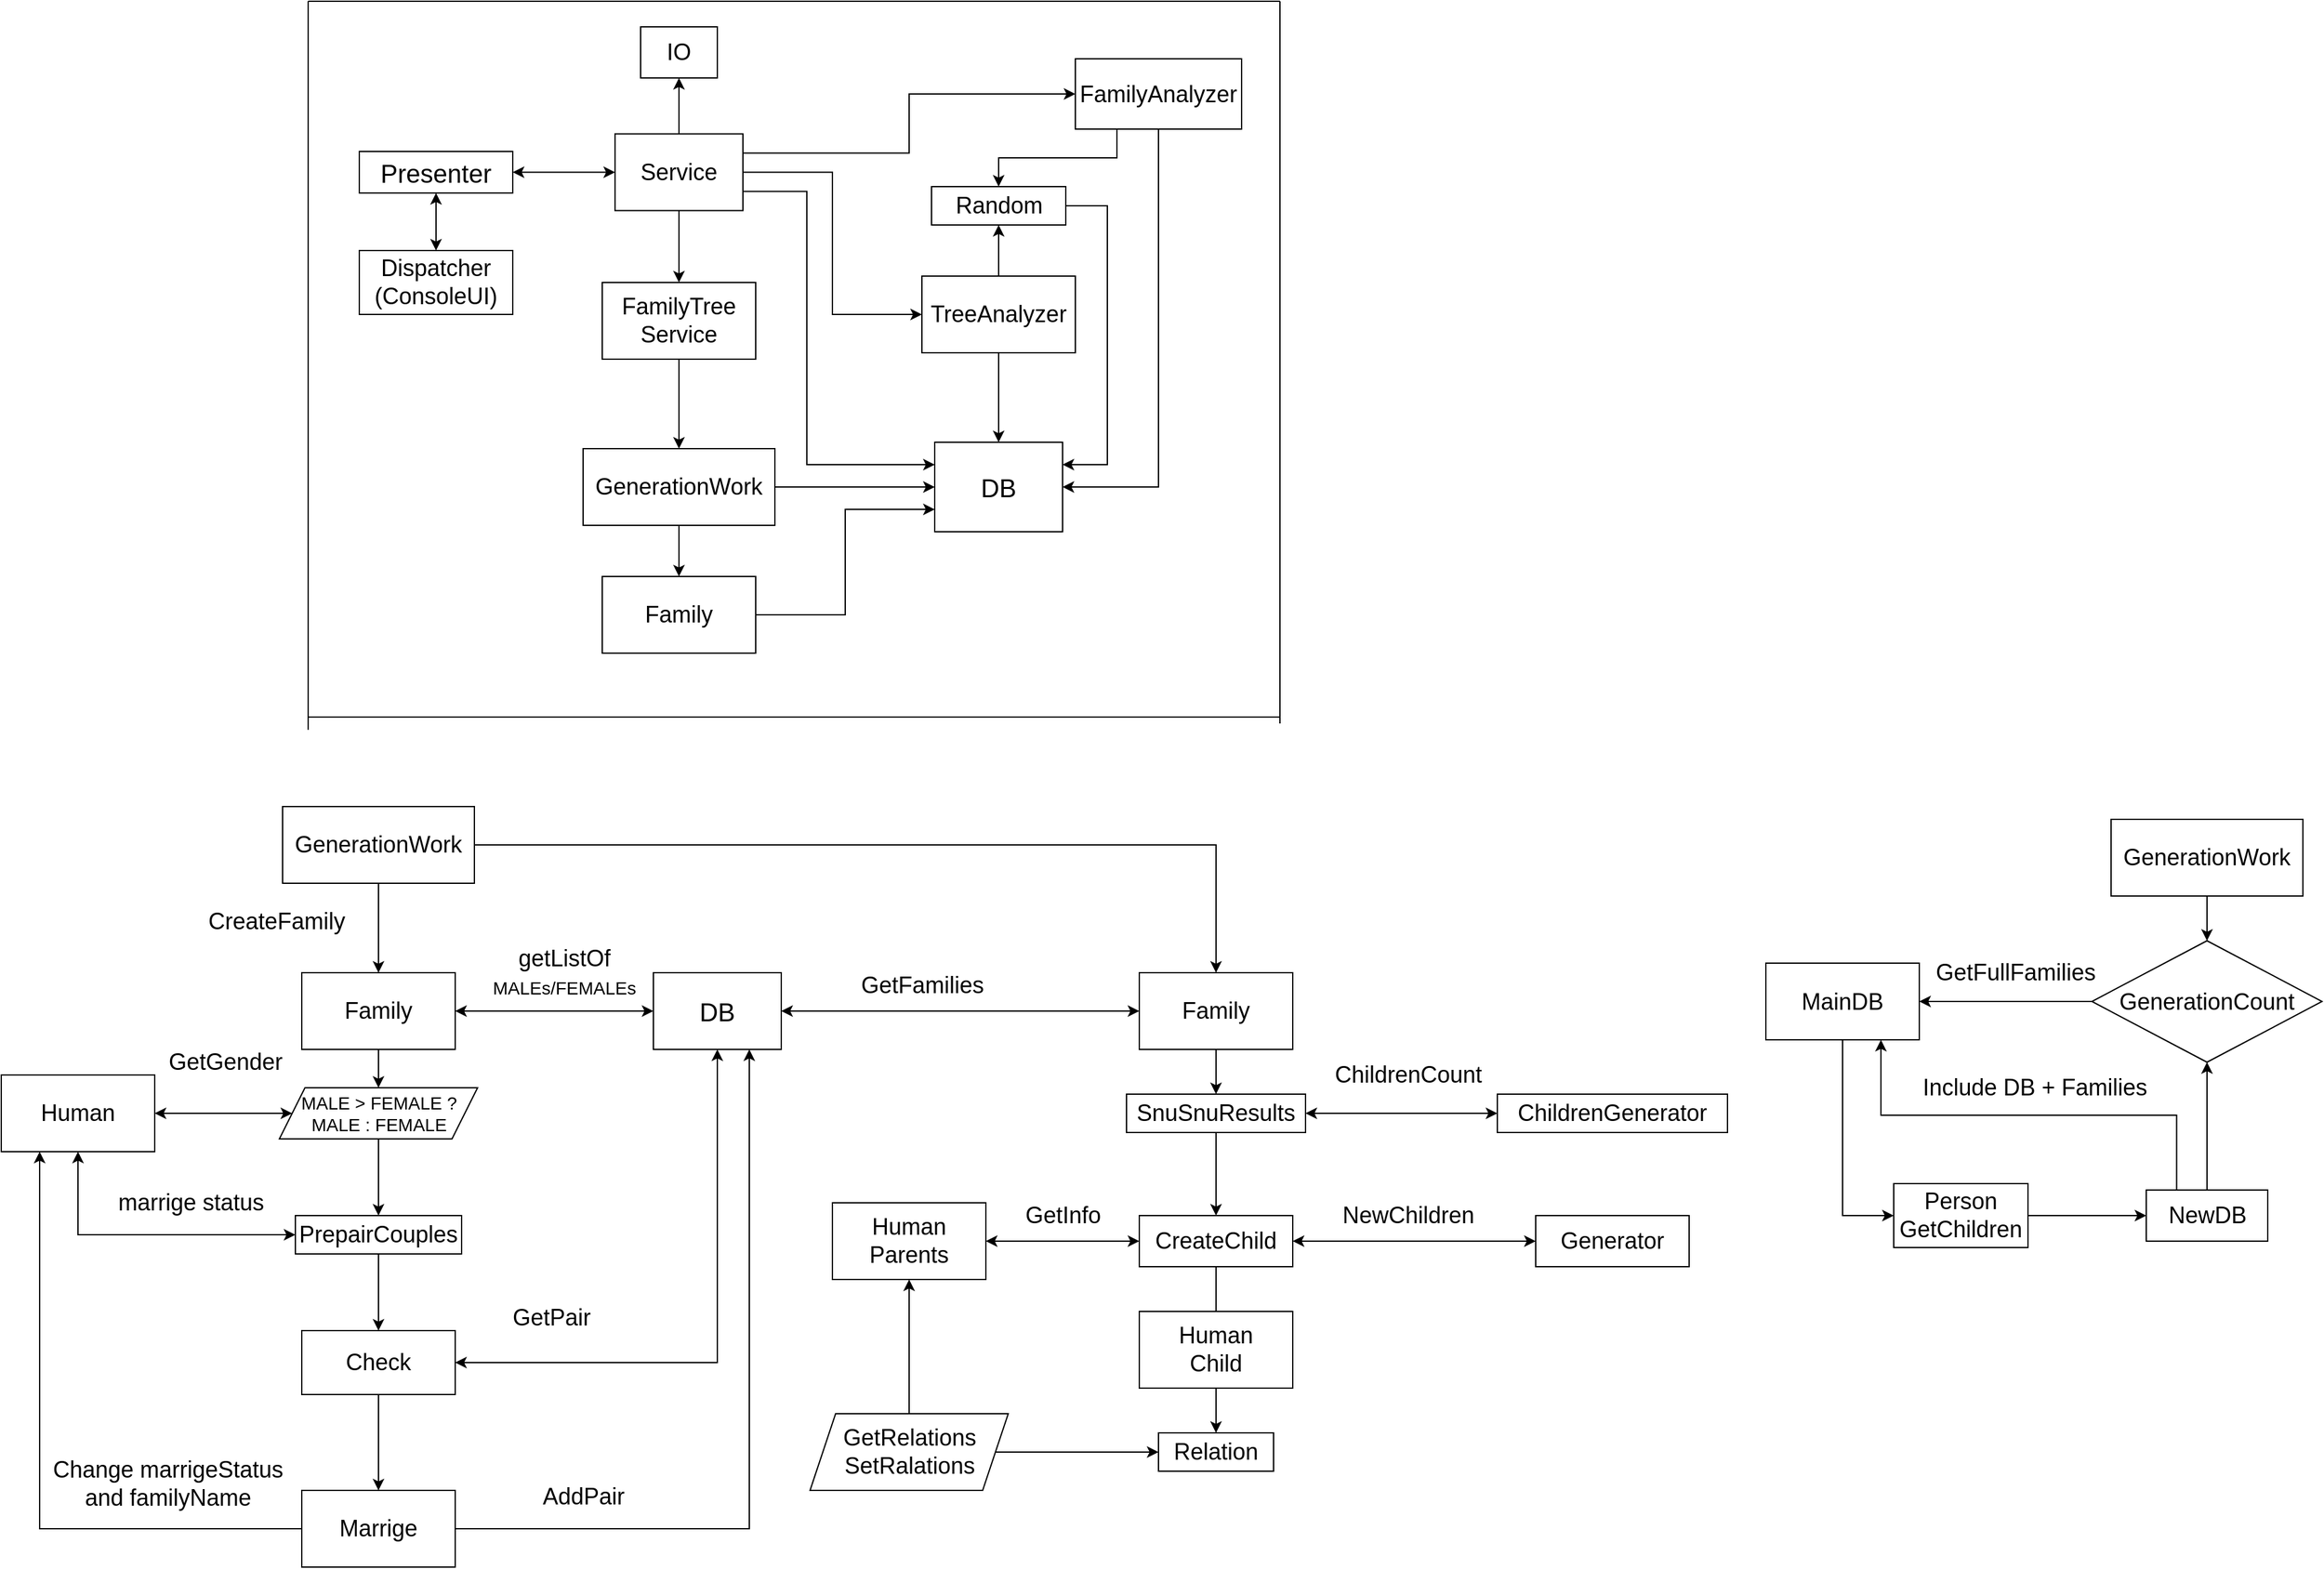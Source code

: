 <mxfile version="20.3.0" type="device"><diagram id="sWxpZdg-Qn_UvIfLJeyk" name="Страница 1"><mxGraphModel dx="2858" dy="1236" grid="1" gridSize="10" guides="1" tooltips="1" connect="1" arrows="1" fold="1" page="1" pageScale="1" pageWidth="827" pageHeight="1169" math="0" shadow="0"><root><mxCell id="0"/><mxCell id="1" parent="0"/><mxCell id="qY1IMnybDkclvOzWJpeO-68" style="edgeStyle=orthogonalEdgeStyle;rounded=0;orthogonalLoop=1;jettySize=auto;html=1;entryX=0.5;entryY=0;entryDx=0;entryDy=0;fontSize=18;elbow=vertical;" parent="1" source="qY1IMnybDkclvOzWJpeO-66" target="qY1IMnybDkclvOzWJpeO-67" edge="1"><mxGeometry relative="1" as="geometry"/></mxCell><mxCell id="qY1IMnybDkclvOzWJpeO-100" style="edgeStyle=orthogonalEdgeStyle;rounded=0;orthogonalLoop=1;jettySize=auto;html=1;fontSize=18;elbow=vertical;entryX=0.5;entryY=0;entryDx=0;entryDy=0;" parent="1" source="qY1IMnybDkclvOzWJpeO-66" target="qY1IMnybDkclvOzWJpeO-101" edge="1"><mxGeometry relative="1" as="geometry"><mxPoint x="600" y="740" as="targetPoint"/></mxGeometry></mxCell><mxCell id="qY1IMnybDkclvOzWJpeO-66" value="&lt;font style=&quot;font-size: 18px;&quot;&gt;GenerationWork&lt;/font&gt;" style="whiteSpace=wrap;html=1;rounded=0;" parent="1" vertex="1"><mxGeometry x="-60" y="670" width="150" height="60" as="geometry"/></mxCell><mxCell id="qY1IMnybDkclvOzWJpeO-78" value="" style="edgeStyle=orthogonalEdgeStyle;rounded=0;orthogonalLoop=1;jettySize=auto;html=1;fontSize=14;elbow=vertical;" parent="1" source="qY1IMnybDkclvOzWJpeO-67" target="qY1IMnybDkclvOzWJpeO-77" edge="1"><mxGeometry relative="1" as="geometry"/></mxCell><mxCell id="qY1IMnybDkclvOzWJpeO-67" value="&lt;font style=&quot;font-size: 18px;&quot;&gt;Family&lt;/font&gt;" style="whiteSpace=wrap;html=1;rounded=0;" parent="1" vertex="1"><mxGeometry x="-45" y="800" width="120" height="60" as="geometry"/></mxCell><mxCell id="qY1IMnybDkclvOzWJpeO-69" value="CreateFamily" style="text;html=1;align=center;verticalAlign=middle;resizable=0;points=[];autosize=1;strokeColor=none;fillColor=none;fontSize=18;" parent="1" vertex="1"><mxGeometry x="-130" y="740" width="130" height="40" as="geometry"/></mxCell><mxCell id="qY1IMnybDkclvOzWJpeO-70" value="&lt;font style=&quot;font-size: 20px;&quot;&gt;DB&lt;br&gt;&lt;/font&gt;" style="rounded=0;whiteSpace=wrap;html=1;" parent="1" vertex="1"><mxGeometry x="230" y="800" width="100" height="60" as="geometry"/></mxCell><mxCell id="qY1IMnybDkclvOzWJpeO-71" value="" style="endArrow=classic;startArrow=classic;html=1;rounded=0;fontSize=18;elbow=vertical;exitX=1;exitY=0.5;exitDx=0;exitDy=0;entryX=0;entryY=0.5;entryDx=0;entryDy=0;" parent="1" source="qY1IMnybDkclvOzWJpeO-67" target="qY1IMnybDkclvOzWJpeO-70" edge="1"><mxGeometry width="50" height="50" relative="1" as="geometry"><mxPoint x="220" y="600" as="sourcePoint"/><mxPoint x="270" y="550" as="targetPoint"/></mxGeometry></mxCell><mxCell id="qY1IMnybDkclvOzWJpeO-73" value="getListOf&lt;br&gt;&lt;font style=&quot;font-size: 14px;&quot;&gt;MALEs/FEMALEs&lt;/font&gt;" style="text;html=1;align=center;verticalAlign=middle;resizable=0;points=[];autosize=1;strokeColor=none;fillColor=none;fontSize=18;" parent="1" vertex="1"><mxGeometry x="90" y="770" width="140" height="60" as="geometry"/></mxCell><mxCell id="qY1IMnybDkclvOzWJpeO-84" value="" style="edgeStyle=orthogonalEdgeStyle;rounded=0;orthogonalLoop=1;jettySize=auto;html=1;fontSize=14;elbow=vertical;" parent="1" source="qY1IMnybDkclvOzWJpeO-74" target="qY1IMnybDkclvOzWJpeO-82" edge="1"><mxGeometry relative="1" as="geometry"/></mxCell><mxCell id="qY1IMnybDkclvOzWJpeO-74" value="&lt;font style=&quot;font-size: 18px;&quot;&gt;PrepairCouples&lt;/font&gt;" style="whiteSpace=wrap;html=1;rounded=0;" parent="1" vertex="1"><mxGeometry x="-50" y="990" width="130" height="30" as="geometry"/></mxCell><mxCell id="qY1IMnybDkclvOzWJpeO-79" value="" style="edgeStyle=orthogonalEdgeStyle;rounded=0;orthogonalLoop=1;jettySize=auto;html=1;fontSize=14;elbow=vertical;" parent="1" source="qY1IMnybDkclvOzWJpeO-77" target="qY1IMnybDkclvOzWJpeO-74" edge="1"><mxGeometry relative="1" as="geometry"/></mxCell><mxCell id="qY1IMnybDkclvOzWJpeO-77" value="&lt;span style=&quot;&quot;&gt;MALE &amp;gt; FEMALE ?&lt;br&gt;MALE : FEMALE&lt;br&gt;&lt;/span&gt;" style="shape=parallelogram;perimeter=parallelogramPerimeter;whiteSpace=wrap;html=1;fixedSize=1;fontSize=14;" parent="1" vertex="1"><mxGeometry x="-62.5" y="890" width="155" height="40" as="geometry"/></mxCell><mxCell id="qY1IMnybDkclvOzWJpeO-95" value="" style="edgeStyle=orthogonalEdgeStyle;rounded=0;orthogonalLoop=1;jettySize=auto;html=1;fontSize=18;elbow=vertical;" parent="1" source="qY1IMnybDkclvOzWJpeO-82" target="qY1IMnybDkclvOzWJpeO-94" edge="1"><mxGeometry relative="1" as="geometry"/></mxCell><mxCell id="qY1IMnybDkclvOzWJpeO-82" value="&lt;font style=&quot;font-size: 18px;&quot;&gt;Check&lt;br&gt;&lt;/font&gt;" style="rounded=0;whiteSpace=wrap;html=1;fontSize=14;" parent="1" vertex="1"><mxGeometry x="-45" y="1080" width="120" height="50" as="geometry"/></mxCell><mxCell id="qY1IMnybDkclvOzWJpeO-86" value="&lt;font style=&quot;font-size: 18px;&quot;&gt;Human&lt;/font&gt;" style="whiteSpace=wrap;html=1;fontSize=14;" parent="1" vertex="1"><mxGeometry x="-280" y="880" width="120" height="60" as="geometry"/></mxCell><mxCell id="qY1IMnybDkclvOzWJpeO-90" value="&lt;span style=&quot;&quot;&gt;marrige status&lt;/span&gt;" style="text;html=1;align=center;verticalAlign=middle;resizable=0;points=[];autosize=1;strokeColor=none;fillColor=none;fontSize=18;" parent="1" vertex="1"><mxGeometry x="-202.5" y="960" width="140" height="40" as="geometry"/></mxCell><mxCell id="qY1IMnybDkclvOzWJpeO-91" value="" style="endArrow=classic;startArrow=classic;html=1;rounded=0;fontSize=18;elbow=vertical;entryX=0;entryY=0.5;entryDx=0;entryDy=0;exitX=0.5;exitY=1;exitDx=0;exitDy=0;edgeStyle=orthogonalEdgeStyle;" parent="1" source="qY1IMnybDkclvOzWJpeO-86" target="qY1IMnybDkclvOzWJpeO-74" edge="1"><mxGeometry width="50" height="50" relative="1" as="geometry"><mxPoint x="70" y="860" as="sourcePoint"/><mxPoint x="120" y="810" as="targetPoint"/></mxGeometry></mxCell><mxCell id="qY1IMnybDkclvOzWJpeO-92" value="" style="endArrow=classic;startArrow=classic;html=1;rounded=0;fontSize=18;elbow=vertical;entryX=0.5;entryY=1;entryDx=0;entryDy=0;exitX=1;exitY=0.5;exitDx=0;exitDy=0;edgeStyle=orthogonalEdgeStyle;" parent="1" source="qY1IMnybDkclvOzWJpeO-82" target="qY1IMnybDkclvOzWJpeO-70" edge="1"><mxGeometry width="50" height="50" relative="1" as="geometry"><mxPoint x="70" y="860" as="sourcePoint"/><mxPoint x="120" y="810" as="targetPoint"/></mxGeometry></mxCell><mxCell id="qY1IMnybDkclvOzWJpeO-93" value="GetPair" style="text;html=1;align=center;verticalAlign=middle;resizable=0;points=[];autosize=1;strokeColor=none;fillColor=none;fontSize=18;" parent="1" vertex="1"><mxGeometry x="110" y="1050" width="80" height="40" as="geometry"/></mxCell><mxCell id="qY1IMnybDkclvOzWJpeO-96" style="edgeStyle=orthogonalEdgeStyle;rounded=0;orthogonalLoop=1;jettySize=auto;html=1;entryX=0.25;entryY=1;entryDx=0;entryDy=0;fontSize=18;elbow=vertical;" parent="1" source="qY1IMnybDkclvOzWJpeO-94" target="qY1IMnybDkclvOzWJpeO-86" edge="1"><mxGeometry relative="1" as="geometry"/></mxCell><mxCell id="qY1IMnybDkclvOzWJpeO-98" style="edgeStyle=orthogonalEdgeStyle;rounded=0;orthogonalLoop=1;jettySize=auto;html=1;entryX=0.75;entryY=1;entryDx=0;entryDy=0;fontSize=18;elbow=vertical;" parent="1" source="qY1IMnybDkclvOzWJpeO-94" target="qY1IMnybDkclvOzWJpeO-70" edge="1"><mxGeometry relative="1" as="geometry"/></mxCell><mxCell id="qY1IMnybDkclvOzWJpeO-94" value="&lt;font style=&quot;font-size: 18px;&quot;&gt;Marrige&lt;/font&gt;" style="whiteSpace=wrap;html=1;fontSize=14;rounded=0;" parent="1" vertex="1"><mxGeometry x="-45" y="1205" width="120" height="60" as="geometry"/></mxCell><mxCell id="qY1IMnybDkclvOzWJpeO-97" value="Change marrigeStatus&lt;br&gt;and familyName" style="text;html=1;align=center;verticalAlign=middle;resizable=0;points=[];autosize=1;strokeColor=none;fillColor=none;fontSize=18;" parent="1" vertex="1"><mxGeometry x="-250" y="1170" width="200" height="60" as="geometry"/></mxCell><mxCell id="qY1IMnybDkclvOzWJpeO-99" value="AddPair" style="text;html=1;align=center;verticalAlign=middle;resizable=0;points=[];autosize=1;strokeColor=none;fillColor=none;fontSize=18;" parent="1" vertex="1"><mxGeometry x="130" y="1190" width="90" height="40" as="geometry"/></mxCell><mxCell id="qY1IMnybDkclvOzWJpeO-106" value="" style="edgeStyle=orthogonalEdgeStyle;rounded=0;orthogonalLoop=1;jettySize=auto;html=1;fontSize=18;elbow=vertical;" parent="1" source="qY1IMnybDkclvOzWJpeO-101" target="qY1IMnybDkclvOzWJpeO-105" edge="1"><mxGeometry relative="1" as="geometry"/></mxCell><mxCell id="qY1IMnybDkclvOzWJpeO-101" value="&lt;font style=&quot;font-size: 18px;&quot;&gt;Family&lt;/font&gt;" style="whiteSpace=wrap;html=1;rounded=0;" parent="1" vertex="1"><mxGeometry x="610" y="800" width="120" height="60" as="geometry"/></mxCell><mxCell id="qY1IMnybDkclvOzWJpeO-103" value="GetFamilies" style="text;html=1;align=center;verticalAlign=middle;resizable=0;points=[];autosize=1;strokeColor=none;fillColor=none;fontSize=18;" parent="1" vertex="1"><mxGeometry x="380" y="790" width="120" height="40" as="geometry"/></mxCell><mxCell id="qY1IMnybDkclvOzWJpeO-104" value="" style="endArrow=classic;startArrow=classic;html=1;rounded=0;fontSize=18;elbow=vertical;exitX=1;exitY=0.5;exitDx=0;exitDy=0;entryX=0;entryY=0.5;entryDx=0;entryDy=0;" parent="1" source="qY1IMnybDkclvOzWJpeO-70" target="qY1IMnybDkclvOzWJpeO-101" edge="1"><mxGeometry width="50" height="50" relative="1" as="geometry"><mxPoint x="540" y="820" as="sourcePoint"/><mxPoint x="590" y="770" as="targetPoint"/></mxGeometry></mxCell><mxCell id="qY1IMnybDkclvOzWJpeO-111" value="" style="edgeStyle=orthogonalEdgeStyle;rounded=0;orthogonalLoop=1;jettySize=auto;html=1;fontSize=18;elbow=vertical;" parent="1" source="qY1IMnybDkclvOzWJpeO-105" target="qY1IMnybDkclvOzWJpeO-110" edge="1"><mxGeometry relative="1" as="geometry"/></mxCell><mxCell id="qY1IMnybDkclvOzWJpeO-105" value="&lt;font style=&quot;font-size: 18px;&quot;&gt;SnuSnuResults&lt;/font&gt;" style="whiteSpace=wrap;html=1;rounded=0;" parent="1" vertex="1"><mxGeometry x="600" y="895" width="140" height="30" as="geometry"/></mxCell><mxCell id="qY1IMnybDkclvOzWJpeO-107" value="ChildrenGenerator" style="rounded=0;whiteSpace=wrap;html=1;fontSize=18;" parent="1" vertex="1"><mxGeometry x="890" y="895" width="180" height="30" as="geometry"/></mxCell><mxCell id="qY1IMnybDkclvOzWJpeO-108" value="" style="endArrow=classic;startArrow=classic;html=1;rounded=0;fontSize=18;elbow=vertical;exitX=1;exitY=0.5;exitDx=0;exitDy=0;entryX=0;entryY=0.5;entryDx=0;entryDy=0;" parent="1" source="qY1IMnybDkclvOzWJpeO-105" target="qY1IMnybDkclvOzWJpeO-107" edge="1"><mxGeometry width="50" height="50" relative="1" as="geometry"><mxPoint x="700" y="880" as="sourcePoint"/><mxPoint x="750" y="830" as="targetPoint"/></mxGeometry></mxCell><mxCell id="qY1IMnybDkclvOzWJpeO-109" value="ChildrenCount" style="text;html=1;align=center;verticalAlign=middle;resizable=0;points=[];autosize=1;strokeColor=none;fillColor=none;fontSize=18;" parent="1" vertex="1"><mxGeometry x="750" y="860" width="140" height="40" as="geometry"/></mxCell><mxCell id="qY1IMnybDkclvOzWJpeO-123" value="" style="edgeStyle=orthogonalEdgeStyle;rounded=0;orthogonalLoop=1;jettySize=auto;html=1;fontSize=18;elbow=vertical;startArrow=none;" parent="1" source="qY1IMnybDkclvOzWJpeO-125" target="qY1IMnybDkclvOzWJpeO-121" edge="1"><mxGeometry relative="1" as="geometry"/></mxCell><mxCell id="qY1IMnybDkclvOzWJpeO-110" value="&lt;font style=&quot;font-size: 18px;&quot;&gt;CreateChild&lt;/font&gt;" style="whiteSpace=wrap;html=1;rounded=0;" parent="1" vertex="1"><mxGeometry x="610" y="990" width="120" height="40" as="geometry"/></mxCell><mxCell id="qY1IMnybDkclvOzWJpeO-112" value="&lt;font style=&quot;font-size: 18px;&quot;&gt;Generator&lt;/font&gt;" style="whiteSpace=wrap;html=1;rounded=0;" parent="1" vertex="1"><mxGeometry x="920" y="990" width="120" height="40" as="geometry"/></mxCell><mxCell id="qY1IMnybDkclvOzWJpeO-113" value="" style="endArrow=classic;startArrow=classic;html=1;rounded=0;fontSize=18;elbow=vertical;exitX=1;exitY=0.5;exitDx=0;exitDy=0;entryX=0;entryY=0.5;entryDx=0;entryDy=0;" parent="1" source="qY1IMnybDkclvOzWJpeO-110" target="qY1IMnybDkclvOzWJpeO-112" edge="1"><mxGeometry width="50" height="50" relative="1" as="geometry"><mxPoint x="750" y="920" as="sourcePoint"/><mxPoint x="900" y="920" as="targetPoint"/></mxGeometry></mxCell><mxCell id="qY1IMnybDkclvOzWJpeO-114" value="NewChildren" style="text;html=1;align=center;verticalAlign=middle;resizable=0;points=[];autosize=1;strokeColor=none;fillColor=none;fontSize=18;" parent="1" vertex="1"><mxGeometry x="755" y="970" width="130" height="40" as="geometry"/></mxCell><mxCell id="qY1IMnybDkclvOzWJpeO-115" value="&lt;font style=&quot;font-size: 18px;&quot;&gt;Human&lt;br&gt;Parents&lt;br&gt;&lt;/font&gt;" style="whiteSpace=wrap;html=1;fontSize=14;" parent="1" vertex="1"><mxGeometry x="370" y="980" width="120" height="60" as="geometry"/></mxCell><mxCell id="qY1IMnybDkclvOzWJpeO-117" value="" style="endArrow=classic;startArrow=classic;html=1;rounded=0;fontSize=18;elbow=vertical;exitX=1;exitY=0.5;exitDx=0;exitDy=0;entryX=0;entryY=0.5;entryDx=0;entryDy=0;" parent="1" source="qY1IMnybDkclvOzWJpeO-115" target="qY1IMnybDkclvOzWJpeO-110" edge="1"><mxGeometry width="50" height="50" relative="1" as="geometry"><mxPoint x="670" y="590" as="sourcePoint"/><mxPoint x="720" y="540" as="targetPoint"/></mxGeometry></mxCell><mxCell id="qY1IMnybDkclvOzWJpeO-118" value="GetInfo" style="text;html=1;align=center;verticalAlign=middle;resizable=0;points=[];autosize=1;strokeColor=none;fillColor=none;fontSize=18;" parent="1" vertex="1"><mxGeometry x="510" y="970" width="80" height="40" as="geometry"/></mxCell><mxCell id="qY1IMnybDkclvOzWJpeO-121" value="Relation" style="whiteSpace=wrap;html=1;fontSize=18;" parent="1" vertex="1"><mxGeometry x="625" y="1160" width="90" height="30" as="geometry"/></mxCell><mxCell id="qY1IMnybDkclvOzWJpeO-125" value="&lt;font style=&quot;font-size: 18px;&quot;&gt;Human&lt;br&gt;Child&lt;br&gt;&lt;/font&gt;" style="whiteSpace=wrap;html=1;fontSize=14;" parent="1" vertex="1"><mxGeometry x="610" y="1065" width="120" height="60" as="geometry"/></mxCell><mxCell id="qY1IMnybDkclvOzWJpeO-126" value="" style="edgeStyle=orthogonalEdgeStyle;rounded=0;orthogonalLoop=1;jettySize=auto;html=1;fontSize=18;elbow=vertical;endArrow=none;" parent="1" source="qY1IMnybDkclvOzWJpeO-110" target="qY1IMnybDkclvOzWJpeO-125" edge="1"><mxGeometry relative="1" as="geometry"><mxPoint x="670" y="1030" as="sourcePoint"/><mxPoint x="670" y="1160" as="targetPoint"/></mxGeometry></mxCell><mxCell id="qY1IMnybDkclvOzWJpeO-156" value="" style="edgeStyle=orthogonalEdgeStyle;rounded=0;orthogonalLoop=1;jettySize=auto;html=1;fontSize=18;elbow=vertical;" parent="1" source="qY1IMnybDkclvOzWJpeO-130" target="qY1IMnybDkclvOzWJpeO-155" edge="1"><mxGeometry relative="1" as="geometry"/></mxCell><mxCell id="qY1IMnybDkclvOzWJpeO-130" value="&lt;font style=&quot;font-size: 18px;&quot;&gt;GenerationWork&lt;/font&gt;" style="whiteSpace=wrap;html=1;rounded=0;" parent="1" vertex="1"><mxGeometry x="1370" y="680" width="150" height="60" as="geometry"/></mxCell><mxCell id="qY1IMnybDkclvOzWJpeO-134" style="edgeStyle=orthogonalEdgeStyle;rounded=0;orthogonalLoop=1;jettySize=auto;html=1;entryX=0.5;entryY=1;entryDx=0;entryDy=0;fontSize=18;elbow=vertical;" parent="1" source="qY1IMnybDkclvOzWJpeO-133" target="qY1IMnybDkclvOzWJpeO-115" edge="1"><mxGeometry relative="1" as="geometry"/></mxCell><mxCell id="qY1IMnybDkclvOzWJpeO-135" value="" style="edgeStyle=orthogonalEdgeStyle;rounded=0;orthogonalLoop=1;jettySize=auto;html=1;fontSize=18;elbow=vertical;" parent="1" source="qY1IMnybDkclvOzWJpeO-133" target="qY1IMnybDkclvOzWJpeO-121" edge="1"><mxGeometry relative="1" as="geometry"/></mxCell><mxCell id="qY1IMnybDkclvOzWJpeO-133" value="&lt;span style=&quot;&quot;&gt;GetRelations&lt;/span&gt;&lt;br style=&quot;&quot;&gt;&lt;span style=&quot;&quot;&gt;SetRalations&lt;/span&gt;" style="shape=parallelogram;perimeter=parallelogramPerimeter;whiteSpace=wrap;html=1;fixedSize=1;fontSize=18;" parent="1" vertex="1"><mxGeometry x="352.5" y="1145" width="155" height="60" as="geometry"/></mxCell><mxCell id="qY1IMnybDkclvOzWJpeO-138" value="MainDB" style="rounded=0;whiteSpace=wrap;html=1;fontSize=18;" parent="1" vertex="1"><mxGeometry x="1100" y="792.5" width="120" height="60" as="geometry"/></mxCell><mxCell id="qY1IMnybDkclvOzWJpeO-141" value="GetFullFamilies" style="text;html=1;align=center;verticalAlign=middle;resizable=0;points=[];autosize=1;strokeColor=none;fillColor=none;fontSize=18;" parent="1" vertex="1"><mxGeometry x="1220" y="780" width="150" height="40" as="geometry"/></mxCell><mxCell id="qY1IMnybDkclvOzWJpeO-159" value="" style="edgeStyle=orthogonalEdgeStyle;rounded=0;orthogonalLoop=1;jettySize=auto;html=1;fontSize=18;elbow=vertical;" parent="1" source="qY1IMnybDkclvOzWJpeO-142" target="qY1IMnybDkclvOzWJpeO-155" edge="1"><mxGeometry relative="1" as="geometry"/></mxCell><mxCell id="qY1IMnybDkclvOzWJpeO-142" value="NewDB" style="rounded=0;whiteSpace=wrap;html=1;fontSize=18;" parent="1" vertex="1"><mxGeometry x="1397.5" y="970" width="95" height="40" as="geometry"/></mxCell><mxCell id="qY1IMnybDkclvOzWJpeO-158" value="" style="edgeStyle=orthogonalEdgeStyle;rounded=0;orthogonalLoop=1;jettySize=auto;html=1;fontSize=18;elbow=vertical;" parent="1" source="qY1IMnybDkclvOzWJpeO-146" target="qY1IMnybDkclvOzWJpeO-142" edge="1"><mxGeometry relative="1" as="geometry"/></mxCell><mxCell id="qY1IMnybDkclvOzWJpeO-146" value="Person&lt;br&gt;&lt;span style=&quot;&quot;&gt;GetChildren&lt;/span&gt;" style="rounded=0;whiteSpace=wrap;html=1;fontSize=18;" parent="1" vertex="1"><mxGeometry x="1200" y="965" width="105" height="50" as="geometry"/></mxCell><mxCell id="qY1IMnybDkclvOzWJpeO-151" value="" style="endArrow=classic;html=1;rounded=0;fontSize=18;elbow=vertical;exitX=0.5;exitY=1;exitDx=0;exitDy=0;entryX=0;entryY=0.5;entryDx=0;entryDy=0;edgeStyle=orthogonalEdgeStyle;" parent="1" source="qY1IMnybDkclvOzWJpeO-138" target="qY1IMnybDkclvOzWJpeO-146" edge="1"><mxGeometry width="50" height="50" relative="1" as="geometry"><mxPoint x="1420" y="780" as="sourcePoint"/><mxPoint x="1470" y="730" as="targetPoint"/></mxGeometry></mxCell><mxCell id="qY1IMnybDkclvOzWJpeO-153" value="Include DB + Families" style="text;html=1;align=center;verticalAlign=middle;resizable=0;points=[];autosize=1;strokeColor=none;fillColor=none;fontSize=18;" parent="1" vertex="1"><mxGeometry x="1210" y="870" width="200" height="40" as="geometry"/></mxCell><mxCell id="qY1IMnybDkclvOzWJpeO-157" style="edgeStyle=orthogonalEdgeStyle;rounded=0;orthogonalLoop=1;jettySize=auto;html=1;entryX=1;entryY=0.5;entryDx=0;entryDy=0;fontSize=18;elbow=vertical;" parent="1" source="qY1IMnybDkclvOzWJpeO-155" target="qY1IMnybDkclvOzWJpeO-138" edge="1"><mxGeometry relative="1" as="geometry"/></mxCell><mxCell id="qY1IMnybDkclvOzWJpeO-155" value="GenerationCount" style="rhombus;whiteSpace=wrap;html=1;fontSize=18;" parent="1" vertex="1"><mxGeometry x="1355" y="775" width="180" height="95" as="geometry"/></mxCell><mxCell id="qY1IMnybDkclvOzWJpeO-160" value="" style="endArrow=classic;html=1;rounded=0;fontSize=18;elbow=vertical;exitX=0.25;exitY=0;exitDx=0;exitDy=0;entryX=0.75;entryY=1;entryDx=0;entryDy=0;edgeStyle=elbowEdgeStyle;" parent="1" source="qY1IMnybDkclvOzWJpeO-142" target="qY1IMnybDkclvOzWJpeO-138" edge="1"><mxGeometry width="50" height="50" relative="1" as="geometry"><mxPoint x="1280" y="920" as="sourcePoint"/><mxPoint x="1330" y="870" as="targetPoint"/></mxGeometry></mxCell><mxCell id="qY1IMnybDkclvOzWJpeO-174" value="GetGender" style="text;html=1;align=center;verticalAlign=middle;resizable=0;points=[];autosize=1;strokeColor=none;fillColor=none;fontSize=18;" parent="1" vertex="1"><mxGeometry x="-160" y="850" width="110" height="40" as="geometry"/></mxCell><mxCell id="qY1IMnybDkclvOzWJpeO-176" value="" style="endArrow=classic;startArrow=classic;html=1;rounded=0;fontSize=18;exitX=1;exitY=0.5;exitDx=0;exitDy=0;entryX=0;entryY=0.5;entryDx=0;entryDy=0;" parent="1" source="qY1IMnybDkclvOzWJpeO-86" target="qY1IMnybDkclvOzWJpeO-77" edge="1"><mxGeometry width="50" height="50" relative="1" as="geometry"><mxPoint x="150" y="920" as="sourcePoint"/><mxPoint x="200" y="870" as="targetPoint"/></mxGeometry></mxCell><mxCell id="GD0igsVkREX-fU53I_z--2" value="&lt;font style=&quot;font-size: 20px;&quot;&gt;Presenter&lt;br&gt;&lt;/font&gt;" style="rounded=0;whiteSpace=wrap;html=1;" vertex="1" parent="1"><mxGeometry y="157.5" width="120" height="32.5" as="geometry"/></mxCell><mxCell id="GD0igsVkREX-fU53I_z--4" value="Dispatcher&lt;br&gt;(ConsoleUI)" style="whiteSpace=wrap;html=1;fontSize=18;" vertex="1" parent="1"><mxGeometry y="235" width="120" height="50" as="geometry"/></mxCell><mxCell id="GD0igsVkREX-fU53I_z--14" value="" style="edgeStyle=orthogonalEdgeStyle;rounded=0;orthogonalLoop=1;jettySize=auto;html=1;fontSize=18;" edge="1" parent="1" source="GD0igsVkREX-fU53I_z--5" target="GD0igsVkREX-fU53I_z--13"><mxGeometry relative="1" as="geometry"/></mxCell><mxCell id="GD0igsVkREX-fU53I_z--5" value="&lt;font style=&quot;font-size: 18px;&quot;&gt;FamilyTree&lt;br&gt;Service&lt;/font&gt;" style="rounded=0;whiteSpace=wrap;html=1;" vertex="1" parent="1"><mxGeometry x="190" y="260" width="120" height="60" as="geometry"/></mxCell><mxCell id="GD0igsVkREX-fU53I_z--12" value="" style="edgeStyle=orthogonalEdgeStyle;rounded=0;orthogonalLoop=1;jettySize=auto;html=1;fontSize=18;" edge="1" parent="1" source="GD0igsVkREX-fU53I_z--6" target="GD0igsVkREX-fU53I_z--5"><mxGeometry relative="1" as="geometry"/></mxCell><mxCell id="GD0igsVkREX-fU53I_z--31" value="" style="edgeStyle=elbowEdgeStyle;rounded=0;orthogonalLoop=1;jettySize=auto;html=1;fontSize=18;" edge="1" parent="1" source="GD0igsVkREX-fU53I_z--6" target="GD0igsVkREX-fU53I_z--20"><mxGeometry relative="1" as="geometry"/></mxCell><mxCell id="GD0igsVkREX-fU53I_z--6" value="&lt;font style=&quot;font-size: 18px;&quot;&gt;Service&lt;br&gt;&lt;/font&gt;" style="rounded=0;whiteSpace=wrap;html=1;" vertex="1" parent="1"><mxGeometry x="200" y="143.75" width="100" height="60" as="geometry"/></mxCell><mxCell id="GD0igsVkREX-fU53I_z--16" value="" style="edgeStyle=orthogonalEdgeStyle;rounded=0;orthogonalLoop=1;jettySize=auto;html=1;fontSize=18;" edge="1" parent="1" source="GD0igsVkREX-fU53I_z--13" target="GD0igsVkREX-fU53I_z--15"><mxGeometry relative="1" as="geometry"/></mxCell><mxCell id="GD0igsVkREX-fU53I_z--24" style="edgeStyle=orthogonalEdgeStyle;rounded=0;orthogonalLoop=1;jettySize=auto;html=1;entryX=0;entryY=0.5;entryDx=0;entryDy=0;fontSize=18;" edge="1" parent="1" source="GD0igsVkREX-fU53I_z--13" target="GD0igsVkREX-fU53I_z--21"><mxGeometry relative="1" as="geometry"/></mxCell><mxCell id="GD0igsVkREX-fU53I_z--13" value="&lt;font style=&quot;font-size: 18px;&quot;&gt;GenerationWork&lt;/font&gt;" style="whiteSpace=wrap;html=1;rounded=0;" vertex="1" parent="1"><mxGeometry x="175" y="390" width="150" height="60" as="geometry"/></mxCell><mxCell id="GD0igsVkREX-fU53I_z--34" style="edgeStyle=elbowEdgeStyle;rounded=0;orthogonalLoop=1;jettySize=auto;html=1;entryX=0;entryY=0.75;entryDx=0;entryDy=0;fontSize=18;" edge="1" parent="1" source="GD0igsVkREX-fU53I_z--15" target="GD0igsVkREX-fU53I_z--21"><mxGeometry relative="1" as="geometry"/></mxCell><mxCell id="GD0igsVkREX-fU53I_z--15" value="&lt;font style=&quot;font-size: 18px;&quot;&gt;Family&lt;/font&gt;" style="whiteSpace=wrap;html=1;rounded=0;" vertex="1" parent="1"><mxGeometry x="190" y="490" width="120" height="60" as="geometry"/></mxCell><mxCell id="GD0igsVkREX-fU53I_z--28" value="" style="edgeStyle=orthogonalEdgeStyle;rounded=0;orthogonalLoop=1;jettySize=auto;html=1;fontSize=18;" edge="1" parent="1" source="GD0igsVkREX-fU53I_z--17" target="GD0igsVkREX-fU53I_z--21"><mxGeometry relative="1" as="geometry"/></mxCell><mxCell id="GD0igsVkREX-fU53I_z--42" value="" style="edgeStyle=elbowEdgeStyle;rounded=0;orthogonalLoop=1;jettySize=auto;html=1;fontSize=18;" edge="1" parent="1" source="GD0igsVkREX-fU53I_z--17" target="GD0igsVkREX-fU53I_z--41"><mxGeometry relative="1" as="geometry"/></mxCell><mxCell id="GD0igsVkREX-fU53I_z--17" value="TreeAnalyzer" style="rounded=0;whiteSpace=wrap;html=1;fontSize=18;" vertex="1" parent="1"><mxGeometry x="440" y="255" width="120" height="60" as="geometry"/></mxCell><mxCell id="GD0igsVkREX-fU53I_z--29" style="edgeStyle=elbowEdgeStyle;rounded=0;orthogonalLoop=1;jettySize=auto;html=1;entryX=1;entryY=0.5;entryDx=0;entryDy=0;fontSize=18;exitX=0.5;exitY=1;exitDx=0;exitDy=0;" edge="1" parent="1" source="GD0igsVkREX-fU53I_z--18" target="GD0igsVkREX-fU53I_z--21"><mxGeometry relative="1" as="geometry"><mxPoint x="625" y="245" as="sourcePoint"/><Array as="points"><mxPoint x="625" y="265"/><mxPoint x="605" y="270"/></Array></mxGeometry></mxCell><mxCell id="GD0igsVkREX-fU53I_z--18" value="FamilyAnalyzer" style="rounded=0;whiteSpace=wrap;html=1;fontSize=18;" vertex="1" parent="1"><mxGeometry x="560" y="85" width="130" height="55" as="geometry"/></mxCell><mxCell id="GD0igsVkREX-fU53I_z--20" value="IO" style="rounded=0;whiteSpace=wrap;html=1;fontSize=18;" vertex="1" parent="1"><mxGeometry x="220" y="60" width="60" height="40" as="geometry"/></mxCell><mxCell id="GD0igsVkREX-fU53I_z--21" value="&lt;font style=&quot;font-size: 20px;&quot;&gt;DB&lt;br&gt;&lt;/font&gt;" style="rounded=0;whiteSpace=wrap;html=1;" vertex="1" parent="1"><mxGeometry x="450" y="385" width="100" height="70" as="geometry"/></mxCell><mxCell id="GD0igsVkREX-fU53I_z--23" value="" style="endArrow=classic;html=1;rounded=0;fontSize=18;exitX=1;exitY=0.25;exitDx=0;exitDy=0;entryX=0;entryY=0.5;entryDx=0;entryDy=0;edgeStyle=orthogonalEdgeStyle;" edge="1" parent="1" source="GD0igsVkREX-fU53I_z--6" target="GD0igsVkREX-fU53I_z--18"><mxGeometry width="50" height="50" relative="1" as="geometry"><mxPoint x="427.5" y="145" as="sourcePoint"/><mxPoint x="910" y="275" as="targetPoint"/></mxGeometry></mxCell><mxCell id="GD0igsVkREX-fU53I_z--25" value="" style="endArrow=classic;html=1;rounded=0;fontSize=18;exitX=1;exitY=0.5;exitDx=0;exitDy=0;entryX=0;entryY=0.5;entryDx=0;entryDy=0;edgeStyle=orthogonalEdgeStyle;" edge="1" parent="1" source="GD0igsVkREX-fU53I_z--6" target="GD0igsVkREX-fU53I_z--17"><mxGeometry width="50" height="50" relative="1" as="geometry"><mxPoint x="427.5" y="205" as="sourcePoint"/><mxPoint x="910" y="285" as="targetPoint"/></mxGeometry></mxCell><mxCell id="GD0igsVkREX-fU53I_z--30" value="" style="endArrow=classic;startArrow=classic;html=1;rounded=0;fontSize=18;entryX=0.5;entryY=1;entryDx=0;entryDy=0;exitX=0.5;exitY=0;exitDx=0;exitDy=0;" edge="1" parent="1" source="GD0igsVkREX-fU53I_z--4" target="GD0igsVkREX-fU53I_z--2"><mxGeometry width="50" height="50" relative="1" as="geometry"><mxPoint x="420" y="440" as="sourcePoint"/><mxPoint x="470" y="390" as="targetPoint"/></mxGeometry></mxCell><mxCell id="GD0igsVkREX-fU53I_z--32" value="" style="endArrow=classic;html=1;rounded=0;fontSize=18;exitX=1;exitY=0.75;exitDx=0;exitDy=0;entryX=0;entryY=0.25;entryDx=0;entryDy=0;edgeStyle=elbowEdgeStyle;" edge="1" parent="1" source="GD0igsVkREX-fU53I_z--6" target="GD0igsVkREX-fU53I_z--21"><mxGeometry width="50" height="50" relative="1" as="geometry"><mxPoint x="440" y="480" as="sourcePoint"/><mxPoint x="490" y="430" as="targetPoint"/><Array as="points"><mxPoint x="350" y="290"/></Array></mxGeometry></mxCell><mxCell id="GD0igsVkREX-fU53I_z--37" value="" style="endArrow=none;html=1;rounded=0;fontSize=18;" edge="1" parent="1"><mxGeometry width="50" height="50" relative="1" as="geometry"><mxPoint x="-40" y="610" as="sourcePoint"/><mxPoint x="-40" y="40" as="targetPoint"/></mxGeometry></mxCell><mxCell id="GD0igsVkREX-fU53I_z--38" value="" style="endArrow=none;html=1;rounded=0;fontSize=18;" edge="1" parent="1"><mxGeometry width="50" height="50" relative="1" as="geometry"><mxPoint x="720" y="605" as="sourcePoint"/><mxPoint x="720" y="40" as="targetPoint"/></mxGeometry></mxCell><mxCell id="GD0igsVkREX-fU53I_z--39" value="" style="endArrow=none;html=1;rounded=0;fontSize=18;" edge="1" parent="1"><mxGeometry width="50" height="50" relative="1" as="geometry"><mxPoint x="720" y="40" as="sourcePoint"/><mxPoint x="-40" y="40" as="targetPoint"/></mxGeometry></mxCell><mxCell id="GD0igsVkREX-fU53I_z--40" value="" style="endArrow=none;html=1;rounded=0;fontSize=18;" edge="1" parent="1"><mxGeometry width="50" height="50" relative="1" as="geometry"><mxPoint x="720" y="600" as="sourcePoint"/><mxPoint x="-40" y="600" as="targetPoint"/></mxGeometry></mxCell><mxCell id="GD0igsVkREX-fU53I_z--43" style="edgeStyle=elbowEdgeStyle;rounded=0;orthogonalLoop=1;jettySize=auto;html=1;entryX=1;entryY=0.25;entryDx=0;entryDy=0;fontSize=18;" edge="1" parent="1" source="GD0igsVkREX-fU53I_z--41" target="GD0igsVkREX-fU53I_z--21"><mxGeometry relative="1" as="geometry"><Array as="points"><mxPoint x="585" y="295"/></Array></mxGeometry></mxCell><mxCell id="GD0igsVkREX-fU53I_z--41" value="Random" style="whiteSpace=wrap;html=1;fontSize=18;rounded=0;" vertex="1" parent="1"><mxGeometry x="447.5" y="185" width="105" height="30" as="geometry"/></mxCell><mxCell id="GD0igsVkREX-fU53I_z--44" value="" style="endArrow=classic;html=1;rounded=0;fontSize=18;exitX=0.25;exitY=1;exitDx=0;exitDy=0;entryX=0.5;entryY=0;entryDx=0;entryDy=0;edgeStyle=orthogonalEdgeStyle;" edge="1" parent="1" source="GD0igsVkREX-fU53I_z--18" target="GD0igsVkREX-fU53I_z--41"><mxGeometry width="50" height="50" relative="1" as="geometry"><mxPoint x="365" y="325" as="sourcePoint"/><mxPoint x="415" y="275" as="targetPoint"/></mxGeometry></mxCell><mxCell id="GD0igsVkREX-fU53I_z--45" value="" style="endArrow=classic;startArrow=classic;html=1;rounded=0;fontSize=18;entryX=0;entryY=0.5;entryDx=0;entryDy=0;exitX=1;exitY=0.5;exitDx=0;exitDy=0;" edge="1" parent="1" source="GD0igsVkREX-fU53I_z--2" target="GD0igsVkREX-fU53I_z--6"><mxGeometry width="50" height="50" relative="1" as="geometry"><mxPoint x="440" y="330" as="sourcePoint"/><mxPoint x="490" y="280" as="targetPoint"/></mxGeometry></mxCell></root></mxGraphModel></diagram></mxfile>